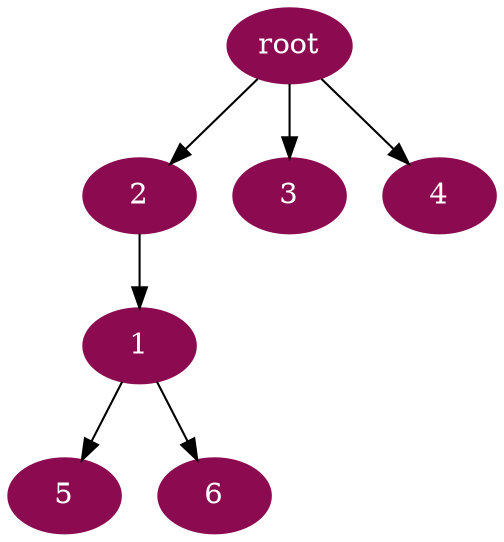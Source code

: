 digraph G {
node [color=deeppink4, style=filled, fontcolor=white];
2 -> 1;
"root" -> 2;
"root" -> 3;
"root" -> 4;
1 -> 5;
1 -> 6;
}
